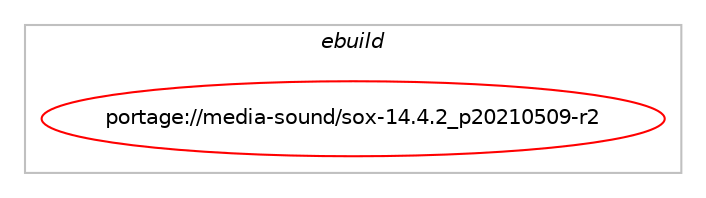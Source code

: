 digraph prolog {

# *************
# Graph options
# *************

newrank=true;
concentrate=true;
compound=true;
graph [rankdir=LR,fontname=Helvetica,fontsize=10,ranksep=1.5];#, ranksep=2.5, nodesep=0.2];
edge  [arrowhead=vee];
node  [fontname=Helvetica,fontsize=10];

# **********
# The ebuild
# **********

subgraph cluster_leftcol {
color=gray;
label=<<i>ebuild</i>>;
id [label="portage://media-sound/sox-14.4.2_p20210509-r2", color=red, width=4, href="../media-sound/sox-14.4.2_p20210509-r2.svg"];
}

# ****************
# The dependencies
# ****************

subgraph cluster_midcol {
color=gray;
label=<<i>dependencies</i>>;
subgraph cluster_compile {
fillcolor="#eeeeee";
style=filled;
label=<<i>compile</i>>;
# *** BEGIN UNKNOWN DEPENDENCY TYPE (TODO) ***
# id -> equal(use_conditional_group(positive,alsa,portage://media-sound/sox-14.4.2_p20210509-r2,[package_dependency(portage://media-sound/sox-14.4.2_p20210509-r2,install,no,media-libs,alsa-lib,none,[,,],[],[])]))
# *** END UNKNOWN DEPENDENCY TYPE (TODO) ***

# *** BEGIN UNKNOWN DEPENDENCY TYPE (TODO) ***
# id -> equal(use_conditional_group(positive,amr,portage://media-sound/sox-14.4.2_p20210509-r2,[package_dependency(portage://media-sound/sox-14.4.2_p20210509-r2,install,no,media-libs,opencore-amr,none,[,,],[],[])]))
# *** END UNKNOWN DEPENDENCY TYPE (TODO) ***

# *** BEGIN UNKNOWN DEPENDENCY TYPE (TODO) ***
# id -> equal(use_conditional_group(positive,ao,portage://media-sound/sox-14.4.2_p20210509-r2,[package_dependency(portage://media-sound/sox-14.4.2_p20210509-r2,install,no,media-libs,libao,none,[,,],any_same_slot,[])]))
# *** END UNKNOWN DEPENDENCY TYPE (TODO) ***

# *** BEGIN UNKNOWN DEPENDENCY TYPE (TODO) ***
# id -> equal(use_conditional_group(positive,encode,portage://media-sound/sox-14.4.2_p20210509-r2,[package_dependency(portage://media-sound/sox-14.4.2_p20210509-r2,install,no,media-sound,lame,greaterequal,[3.98.4,,,3.98.4],[],[])]))
# *** END UNKNOWN DEPENDENCY TYPE (TODO) ***

# *** BEGIN UNKNOWN DEPENDENCY TYPE (TODO) ***
# id -> equal(use_conditional_group(positive,flac,portage://media-sound/sox-14.4.2_p20210509-r2,[package_dependency(portage://media-sound/sox-14.4.2_p20210509-r2,install,no,media-libs,flac,greaterequal,[1.1.3,,,1.1.3],any_same_slot,[])]))
# *** END UNKNOWN DEPENDENCY TYPE (TODO) ***

# *** BEGIN UNKNOWN DEPENDENCY TYPE (TODO) ***
# id -> equal(use_conditional_group(positive,id3tag,portage://media-sound/sox-14.4.2_p20210509-r2,[package_dependency(portage://media-sound/sox-14.4.2_p20210509-r2,install,no,media-libs,libid3tag,none,[,,],any_same_slot,[])]))
# *** END UNKNOWN DEPENDENCY TYPE (TODO) ***

# *** BEGIN UNKNOWN DEPENDENCY TYPE (TODO) ***
# id -> equal(use_conditional_group(positive,ladspa,portage://media-sound/sox-14.4.2_p20210509-r2,[package_dependency(portage://media-sound/sox-14.4.2_p20210509-r2,install,no,media-libs,ladspa-sdk,none,[,,],[],[])]))
# *** END UNKNOWN DEPENDENCY TYPE (TODO) ***

# *** BEGIN UNKNOWN DEPENDENCY TYPE (TODO) ***
# id -> equal(use_conditional_group(positive,mad,portage://media-sound/sox-14.4.2_p20210509-r2,[package_dependency(portage://media-sound/sox-14.4.2_p20210509-r2,install,no,media-libs,libmad,none,[,,],[],[])]))
# *** END UNKNOWN DEPENDENCY TYPE (TODO) ***

# *** BEGIN UNKNOWN DEPENDENCY TYPE (TODO) ***
# id -> equal(use_conditional_group(positive,magic,portage://media-sound/sox-14.4.2_p20210509-r2,[package_dependency(portage://media-sound/sox-14.4.2_p20210509-r2,install,no,sys-apps,file,none,[,,],[],[])]))
# *** END UNKNOWN DEPENDENCY TYPE (TODO) ***

# *** BEGIN UNKNOWN DEPENDENCY TYPE (TODO) ***
# id -> equal(use_conditional_group(positive,ogg,portage://media-sound/sox-14.4.2_p20210509-r2,[package_dependency(portage://media-sound/sox-14.4.2_p20210509-r2,install,no,media-libs,libogg,none,[,,],[],[]),package_dependency(portage://media-sound/sox-14.4.2_p20210509-r2,install,no,media-libs,libvorbis,none,[,,],[],[])]))
# *** END UNKNOWN DEPENDENCY TYPE (TODO) ***

# *** BEGIN UNKNOWN DEPENDENCY TYPE (TODO) ***
# id -> equal(use_conditional_group(positive,opus,portage://media-sound/sox-14.4.2_p20210509-r2,[package_dependency(portage://media-sound/sox-14.4.2_p20210509-r2,install,no,media-libs,opus,none,[,,],[],[]),package_dependency(portage://media-sound/sox-14.4.2_p20210509-r2,install,no,media-libs,opusfile,none,[,,],[],[])]))
# *** END UNKNOWN DEPENDENCY TYPE (TODO) ***

# *** BEGIN UNKNOWN DEPENDENCY TYPE (TODO) ***
# id -> equal(use_conditional_group(positive,png,portage://media-sound/sox-14.4.2_p20210509-r2,[package_dependency(portage://media-sound/sox-14.4.2_p20210509-r2,install,no,media-libs,libpng,none,[,,],[slot(0),equal],[]),package_dependency(portage://media-sound/sox-14.4.2_p20210509-r2,install,no,sys-libs,zlib,none,[,,],[],[])]))
# *** END UNKNOWN DEPENDENCY TYPE (TODO) ***

# *** BEGIN UNKNOWN DEPENDENCY TYPE (TODO) ***
# id -> equal(use_conditional_group(positive,pulseaudio,portage://media-sound/sox-14.4.2_p20210509-r2,[package_dependency(portage://media-sound/sox-14.4.2_p20210509-r2,install,no,media-sound,pulseaudio,none,[,,],[],[])]))
# *** END UNKNOWN DEPENDENCY TYPE (TODO) ***

# *** BEGIN UNKNOWN DEPENDENCY TYPE (TODO) ***
# id -> equal(use_conditional_group(positive,sndfile,portage://media-sound/sox-14.4.2_p20210509-r2,[package_dependency(portage://media-sound/sox-14.4.2_p20210509-r2,install,no,media-libs,libsndfile,greaterequal,[1.0.11,,,1.0.11],[],[])]))
# *** END UNKNOWN DEPENDENCY TYPE (TODO) ***

# *** BEGIN UNKNOWN DEPENDENCY TYPE (TODO) ***
# id -> equal(use_conditional_group(positive,sndio,portage://media-sound/sox-14.4.2_p20210509-r2,[package_dependency(portage://media-sound/sox-14.4.2_p20210509-r2,install,no,media-sound,sndio,none,[,,],any_same_slot,[])]))
# *** END UNKNOWN DEPENDENCY TYPE (TODO) ***

# *** BEGIN UNKNOWN DEPENDENCY TYPE (TODO) ***
# id -> equal(use_conditional_group(positive,twolame,portage://media-sound/sox-14.4.2_p20210509-r2,[package_dependency(portage://media-sound/sox-14.4.2_p20210509-r2,install,no,media-sound,twolame,none,[,,],[],[])]))
# *** END UNKNOWN DEPENDENCY TYPE (TODO) ***

# *** BEGIN UNKNOWN DEPENDENCY TYPE (TODO) ***
# id -> equal(use_conditional_group(positive,wavpack,portage://media-sound/sox-14.4.2_p20210509-r2,[package_dependency(portage://media-sound/sox-14.4.2_p20210509-r2,install,no,media-sound,wavpack,none,[,,],[],[])]))
# *** END UNKNOWN DEPENDENCY TYPE (TODO) ***

# *** BEGIN UNKNOWN DEPENDENCY TYPE (TODO) ***
# id -> equal(package_dependency(portage://media-sound/sox-14.4.2_p20210509-r2,install,no,dev-libs,libltdl,none,[,,],[slot(0),equal],[]))
# *** END UNKNOWN DEPENDENCY TYPE (TODO) ***

# *** BEGIN UNKNOWN DEPENDENCY TYPE (TODO) ***
# id -> equal(package_dependency(portage://media-sound/sox-14.4.2_p20210509-r2,install,no,media-sound,gsm,greaterequal,[1.0.12,,-r1,1.0.12-r1],[],[]))
# *** END UNKNOWN DEPENDENCY TYPE (TODO) ***

# *** BEGIN UNKNOWN DEPENDENCY TYPE (TODO) ***
# id -> equal(package_dependency(portage://media-sound/sox-14.4.2_p20210509-r2,install,no,sys-apps,file,none,[,,],[],[]))
# *** END UNKNOWN DEPENDENCY TYPE (TODO) ***

}
subgraph cluster_compileandrun {
fillcolor="#eeeeee";
style=filled;
label=<<i>compile and run</i>>;
}
subgraph cluster_run {
fillcolor="#eeeeee";
style=filled;
label=<<i>run</i>>;
# *** BEGIN UNKNOWN DEPENDENCY TYPE (TODO) ***
# id -> equal(use_conditional_group(positive,alsa,portage://media-sound/sox-14.4.2_p20210509-r2,[package_dependency(portage://media-sound/sox-14.4.2_p20210509-r2,run,no,media-libs,alsa-lib,none,[,,],[],[])]))
# *** END UNKNOWN DEPENDENCY TYPE (TODO) ***

# *** BEGIN UNKNOWN DEPENDENCY TYPE (TODO) ***
# id -> equal(use_conditional_group(positive,amr,portage://media-sound/sox-14.4.2_p20210509-r2,[package_dependency(portage://media-sound/sox-14.4.2_p20210509-r2,run,no,media-libs,opencore-amr,none,[,,],[],[])]))
# *** END UNKNOWN DEPENDENCY TYPE (TODO) ***

# *** BEGIN UNKNOWN DEPENDENCY TYPE (TODO) ***
# id -> equal(use_conditional_group(positive,ao,portage://media-sound/sox-14.4.2_p20210509-r2,[package_dependency(portage://media-sound/sox-14.4.2_p20210509-r2,run,no,media-libs,libao,none,[,,],any_same_slot,[])]))
# *** END UNKNOWN DEPENDENCY TYPE (TODO) ***

# *** BEGIN UNKNOWN DEPENDENCY TYPE (TODO) ***
# id -> equal(use_conditional_group(positive,encode,portage://media-sound/sox-14.4.2_p20210509-r2,[package_dependency(portage://media-sound/sox-14.4.2_p20210509-r2,run,no,media-sound,lame,greaterequal,[3.98.4,,,3.98.4],[],[])]))
# *** END UNKNOWN DEPENDENCY TYPE (TODO) ***

# *** BEGIN UNKNOWN DEPENDENCY TYPE (TODO) ***
# id -> equal(use_conditional_group(positive,flac,portage://media-sound/sox-14.4.2_p20210509-r2,[package_dependency(portage://media-sound/sox-14.4.2_p20210509-r2,run,no,media-libs,flac,greaterequal,[1.1.3,,,1.1.3],any_same_slot,[])]))
# *** END UNKNOWN DEPENDENCY TYPE (TODO) ***

# *** BEGIN UNKNOWN DEPENDENCY TYPE (TODO) ***
# id -> equal(use_conditional_group(positive,id3tag,portage://media-sound/sox-14.4.2_p20210509-r2,[package_dependency(portage://media-sound/sox-14.4.2_p20210509-r2,run,no,media-libs,libid3tag,none,[,,],any_same_slot,[])]))
# *** END UNKNOWN DEPENDENCY TYPE (TODO) ***

# *** BEGIN UNKNOWN DEPENDENCY TYPE (TODO) ***
# id -> equal(use_conditional_group(positive,ladspa,portage://media-sound/sox-14.4.2_p20210509-r2,[package_dependency(portage://media-sound/sox-14.4.2_p20210509-r2,run,no,media-libs,ladspa-sdk,none,[,,],[],[])]))
# *** END UNKNOWN DEPENDENCY TYPE (TODO) ***

# *** BEGIN UNKNOWN DEPENDENCY TYPE (TODO) ***
# id -> equal(use_conditional_group(positive,mad,portage://media-sound/sox-14.4.2_p20210509-r2,[package_dependency(portage://media-sound/sox-14.4.2_p20210509-r2,run,no,media-libs,libmad,none,[,,],[],[])]))
# *** END UNKNOWN DEPENDENCY TYPE (TODO) ***

# *** BEGIN UNKNOWN DEPENDENCY TYPE (TODO) ***
# id -> equal(use_conditional_group(positive,magic,portage://media-sound/sox-14.4.2_p20210509-r2,[package_dependency(portage://media-sound/sox-14.4.2_p20210509-r2,run,no,sys-apps,file,none,[,,],[],[])]))
# *** END UNKNOWN DEPENDENCY TYPE (TODO) ***

# *** BEGIN UNKNOWN DEPENDENCY TYPE (TODO) ***
# id -> equal(use_conditional_group(positive,ogg,portage://media-sound/sox-14.4.2_p20210509-r2,[package_dependency(portage://media-sound/sox-14.4.2_p20210509-r2,run,no,media-libs,libogg,none,[,,],[],[]),package_dependency(portage://media-sound/sox-14.4.2_p20210509-r2,run,no,media-libs,libvorbis,none,[,,],[],[])]))
# *** END UNKNOWN DEPENDENCY TYPE (TODO) ***

# *** BEGIN UNKNOWN DEPENDENCY TYPE (TODO) ***
# id -> equal(use_conditional_group(positive,opus,portage://media-sound/sox-14.4.2_p20210509-r2,[package_dependency(portage://media-sound/sox-14.4.2_p20210509-r2,run,no,media-libs,opus,none,[,,],[],[]),package_dependency(portage://media-sound/sox-14.4.2_p20210509-r2,run,no,media-libs,opusfile,none,[,,],[],[])]))
# *** END UNKNOWN DEPENDENCY TYPE (TODO) ***

# *** BEGIN UNKNOWN DEPENDENCY TYPE (TODO) ***
# id -> equal(use_conditional_group(positive,png,portage://media-sound/sox-14.4.2_p20210509-r2,[package_dependency(portage://media-sound/sox-14.4.2_p20210509-r2,run,no,media-libs,libpng,none,[,,],[slot(0),equal],[]),package_dependency(portage://media-sound/sox-14.4.2_p20210509-r2,run,no,sys-libs,zlib,none,[,,],[],[])]))
# *** END UNKNOWN DEPENDENCY TYPE (TODO) ***

# *** BEGIN UNKNOWN DEPENDENCY TYPE (TODO) ***
# id -> equal(use_conditional_group(positive,pulseaudio,portage://media-sound/sox-14.4.2_p20210509-r2,[package_dependency(portage://media-sound/sox-14.4.2_p20210509-r2,run,no,media-sound,pulseaudio,none,[,,],[],[])]))
# *** END UNKNOWN DEPENDENCY TYPE (TODO) ***

# *** BEGIN UNKNOWN DEPENDENCY TYPE (TODO) ***
# id -> equal(use_conditional_group(positive,sndfile,portage://media-sound/sox-14.4.2_p20210509-r2,[package_dependency(portage://media-sound/sox-14.4.2_p20210509-r2,run,no,media-libs,libsndfile,greaterequal,[1.0.11,,,1.0.11],[],[])]))
# *** END UNKNOWN DEPENDENCY TYPE (TODO) ***

# *** BEGIN UNKNOWN DEPENDENCY TYPE (TODO) ***
# id -> equal(use_conditional_group(positive,sndio,portage://media-sound/sox-14.4.2_p20210509-r2,[package_dependency(portage://media-sound/sox-14.4.2_p20210509-r2,run,no,media-sound,sndio,none,[,,],any_same_slot,[])]))
# *** END UNKNOWN DEPENDENCY TYPE (TODO) ***

# *** BEGIN UNKNOWN DEPENDENCY TYPE (TODO) ***
# id -> equal(use_conditional_group(positive,twolame,portage://media-sound/sox-14.4.2_p20210509-r2,[package_dependency(portage://media-sound/sox-14.4.2_p20210509-r2,run,no,media-sound,twolame,none,[,,],[],[])]))
# *** END UNKNOWN DEPENDENCY TYPE (TODO) ***

# *** BEGIN UNKNOWN DEPENDENCY TYPE (TODO) ***
# id -> equal(use_conditional_group(positive,wavpack,portage://media-sound/sox-14.4.2_p20210509-r2,[package_dependency(portage://media-sound/sox-14.4.2_p20210509-r2,run,no,media-sound,wavpack,none,[,,],[],[])]))
# *** END UNKNOWN DEPENDENCY TYPE (TODO) ***

# *** BEGIN UNKNOWN DEPENDENCY TYPE (TODO) ***
# id -> equal(package_dependency(portage://media-sound/sox-14.4.2_p20210509-r2,run,no,dev-libs,libltdl,none,[,,],[slot(0),equal],[]))
# *** END UNKNOWN DEPENDENCY TYPE (TODO) ***

# *** BEGIN UNKNOWN DEPENDENCY TYPE (TODO) ***
# id -> equal(package_dependency(portage://media-sound/sox-14.4.2_p20210509-r2,run,no,media-sound,gsm,greaterequal,[1.0.12,,-r1,1.0.12-r1],[],[]))
# *** END UNKNOWN DEPENDENCY TYPE (TODO) ***

# *** BEGIN UNKNOWN DEPENDENCY TYPE (TODO) ***
# id -> equal(package_dependency(portage://media-sound/sox-14.4.2_p20210509-r2,run,no,sys-apps,file,none,[,,],[],[]))
# *** END UNKNOWN DEPENDENCY TYPE (TODO) ***

}
}

# **************
# The candidates
# **************

subgraph cluster_choices {
rank=same;
color=gray;
label=<<i>candidates</i>>;

}

}
